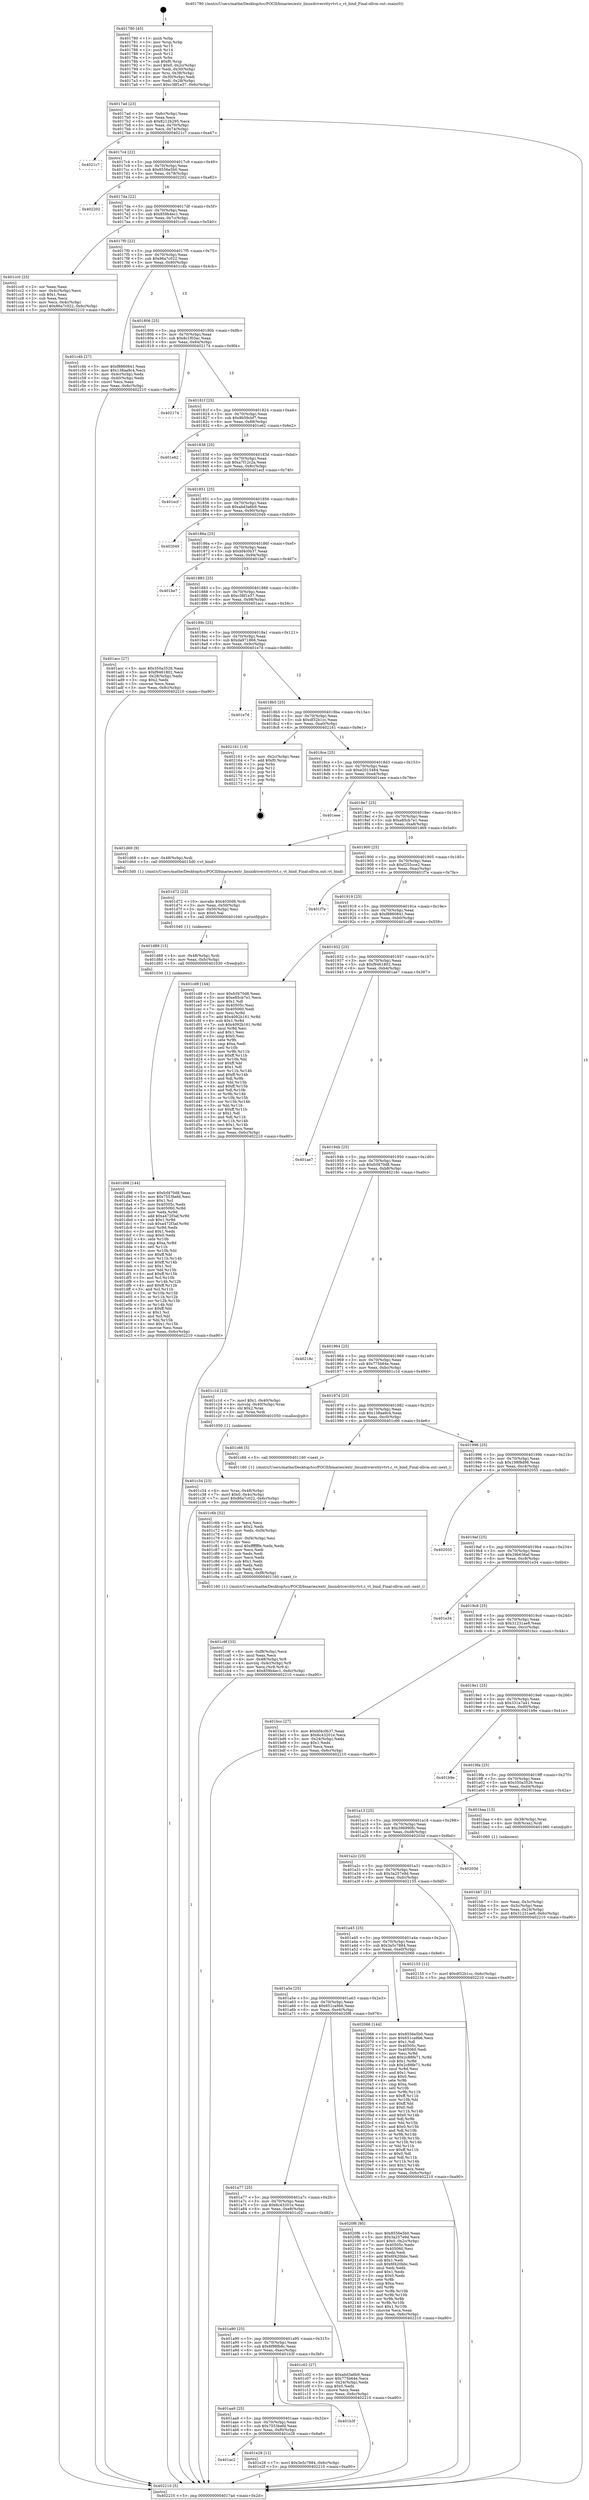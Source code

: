 digraph "0x401780" {
  label = "0x401780 (/mnt/c/Users/mathe/Desktop/tcc/POCII/binaries/extr_linuxdriversttyvtvt.c_vt_bind_Final-ollvm.out::main(0))"
  labelloc = "t"
  node[shape=record]

  Entry [label="",width=0.3,height=0.3,shape=circle,fillcolor=black,style=filled]
  "0x4017ad" [label="{
     0x4017ad [23]\l
     | [instrs]\l
     &nbsp;&nbsp;0x4017ad \<+3\>: mov -0x6c(%rbp),%eax\l
     &nbsp;&nbsp;0x4017b0 \<+2\>: mov %eax,%ecx\l
     &nbsp;&nbsp;0x4017b2 \<+6\>: sub $0x8212b295,%ecx\l
     &nbsp;&nbsp;0x4017b8 \<+3\>: mov %eax,-0x70(%rbp)\l
     &nbsp;&nbsp;0x4017bb \<+3\>: mov %ecx,-0x74(%rbp)\l
     &nbsp;&nbsp;0x4017be \<+6\>: je 00000000004021c7 \<main+0xa47\>\l
  }"]
  "0x4021c7" [label="{
     0x4021c7\l
  }", style=dashed]
  "0x4017c4" [label="{
     0x4017c4 [22]\l
     | [instrs]\l
     &nbsp;&nbsp;0x4017c4 \<+5\>: jmp 00000000004017c9 \<main+0x49\>\l
     &nbsp;&nbsp;0x4017c9 \<+3\>: mov -0x70(%rbp),%eax\l
     &nbsp;&nbsp;0x4017cc \<+5\>: sub $0x8556e5b0,%eax\l
     &nbsp;&nbsp;0x4017d1 \<+3\>: mov %eax,-0x78(%rbp)\l
     &nbsp;&nbsp;0x4017d4 \<+6\>: je 0000000000402202 \<main+0xa82\>\l
  }"]
  Exit [label="",width=0.3,height=0.3,shape=circle,fillcolor=black,style=filled,peripheries=2]
  "0x402202" [label="{
     0x402202\l
  }", style=dashed]
  "0x4017da" [label="{
     0x4017da [22]\l
     | [instrs]\l
     &nbsp;&nbsp;0x4017da \<+5\>: jmp 00000000004017df \<main+0x5f\>\l
     &nbsp;&nbsp;0x4017df \<+3\>: mov -0x70(%rbp),%eax\l
     &nbsp;&nbsp;0x4017e2 \<+5\>: sub $0x859b4ec1,%eax\l
     &nbsp;&nbsp;0x4017e7 \<+3\>: mov %eax,-0x7c(%rbp)\l
     &nbsp;&nbsp;0x4017ea \<+6\>: je 0000000000401cc0 \<main+0x540\>\l
  }"]
  "0x401ac2" [label="{
     0x401ac2\l
  }", style=dashed]
  "0x401cc0" [label="{
     0x401cc0 [25]\l
     | [instrs]\l
     &nbsp;&nbsp;0x401cc0 \<+2\>: xor %eax,%eax\l
     &nbsp;&nbsp;0x401cc2 \<+3\>: mov -0x4c(%rbp),%ecx\l
     &nbsp;&nbsp;0x401cc5 \<+3\>: sub $0x1,%eax\l
     &nbsp;&nbsp;0x401cc8 \<+2\>: sub %eax,%ecx\l
     &nbsp;&nbsp;0x401cca \<+3\>: mov %ecx,-0x4c(%rbp)\l
     &nbsp;&nbsp;0x401ccd \<+7\>: movl $0x86a7c022,-0x6c(%rbp)\l
     &nbsp;&nbsp;0x401cd4 \<+5\>: jmp 0000000000402210 \<main+0xa90\>\l
  }"]
  "0x4017f0" [label="{
     0x4017f0 [22]\l
     | [instrs]\l
     &nbsp;&nbsp;0x4017f0 \<+5\>: jmp 00000000004017f5 \<main+0x75\>\l
     &nbsp;&nbsp;0x4017f5 \<+3\>: mov -0x70(%rbp),%eax\l
     &nbsp;&nbsp;0x4017f8 \<+5\>: sub $0x86a7c022,%eax\l
     &nbsp;&nbsp;0x4017fd \<+3\>: mov %eax,-0x80(%rbp)\l
     &nbsp;&nbsp;0x401800 \<+6\>: je 0000000000401c4b \<main+0x4cb\>\l
  }"]
  "0x401e28" [label="{
     0x401e28 [12]\l
     | [instrs]\l
     &nbsp;&nbsp;0x401e28 \<+7\>: movl $0x3e5c7884,-0x6c(%rbp)\l
     &nbsp;&nbsp;0x401e2f \<+5\>: jmp 0000000000402210 \<main+0xa90\>\l
  }"]
  "0x401c4b" [label="{
     0x401c4b [27]\l
     | [instrs]\l
     &nbsp;&nbsp;0x401c4b \<+5\>: mov $0xf8860841,%eax\l
     &nbsp;&nbsp;0x401c50 \<+5\>: mov $0x138aa9c4,%ecx\l
     &nbsp;&nbsp;0x401c55 \<+3\>: mov -0x4c(%rbp),%edx\l
     &nbsp;&nbsp;0x401c58 \<+3\>: cmp -0x40(%rbp),%edx\l
     &nbsp;&nbsp;0x401c5b \<+3\>: cmovl %ecx,%eax\l
     &nbsp;&nbsp;0x401c5e \<+3\>: mov %eax,-0x6c(%rbp)\l
     &nbsp;&nbsp;0x401c61 \<+5\>: jmp 0000000000402210 \<main+0xa90\>\l
  }"]
  "0x401806" [label="{
     0x401806 [25]\l
     | [instrs]\l
     &nbsp;&nbsp;0x401806 \<+5\>: jmp 000000000040180b \<main+0x8b\>\l
     &nbsp;&nbsp;0x40180b \<+3\>: mov -0x70(%rbp),%eax\l
     &nbsp;&nbsp;0x40180e \<+5\>: sub $0x8c1f03ac,%eax\l
     &nbsp;&nbsp;0x401813 \<+6\>: mov %eax,-0x84(%rbp)\l
     &nbsp;&nbsp;0x401819 \<+6\>: je 0000000000402174 \<main+0x9f4\>\l
  }"]
  "0x401aa9" [label="{
     0x401aa9 [25]\l
     | [instrs]\l
     &nbsp;&nbsp;0x401aa9 \<+5\>: jmp 0000000000401aae \<main+0x32e\>\l
     &nbsp;&nbsp;0x401aae \<+3\>: mov -0x70(%rbp),%eax\l
     &nbsp;&nbsp;0x401ab1 \<+5\>: sub $0x7553befd,%eax\l
     &nbsp;&nbsp;0x401ab6 \<+6\>: mov %eax,-0xf0(%rbp)\l
     &nbsp;&nbsp;0x401abc \<+6\>: je 0000000000401e28 \<main+0x6a8\>\l
  }"]
  "0x402174" [label="{
     0x402174\l
  }", style=dashed]
  "0x40181f" [label="{
     0x40181f [25]\l
     | [instrs]\l
     &nbsp;&nbsp;0x40181f \<+5\>: jmp 0000000000401824 \<main+0xa4\>\l
     &nbsp;&nbsp;0x401824 \<+3\>: mov -0x70(%rbp),%eax\l
     &nbsp;&nbsp;0x401827 \<+5\>: sub $0x9b59cbf7,%eax\l
     &nbsp;&nbsp;0x40182c \<+6\>: mov %eax,-0x88(%rbp)\l
     &nbsp;&nbsp;0x401832 \<+6\>: je 0000000000401e62 \<main+0x6e2\>\l
  }"]
  "0x401b3f" [label="{
     0x401b3f\l
  }", style=dashed]
  "0x401e62" [label="{
     0x401e62\l
  }", style=dashed]
  "0x401838" [label="{
     0x401838 [25]\l
     | [instrs]\l
     &nbsp;&nbsp;0x401838 \<+5\>: jmp 000000000040183d \<main+0xbd\>\l
     &nbsp;&nbsp;0x40183d \<+3\>: mov -0x70(%rbp),%eax\l
     &nbsp;&nbsp;0x401840 \<+5\>: sub $0xa7f12c2a,%eax\l
     &nbsp;&nbsp;0x401845 \<+6\>: mov %eax,-0x8c(%rbp)\l
     &nbsp;&nbsp;0x40184b \<+6\>: je 0000000000401ecf \<main+0x74f\>\l
  }"]
  "0x401d98" [label="{
     0x401d98 [144]\l
     | [instrs]\l
     &nbsp;&nbsp;0x401d98 \<+5\>: mov $0xfcf470d8,%eax\l
     &nbsp;&nbsp;0x401d9d \<+5\>: mov $0x7553befd,%esi\l
     &nbsp;&nbsp;0x401da2 \<+2\>: mov $0x1,%cl\l
     &nbsp;&nbsp;0x401da4 \<+7\>: mov 0x40505c,%edx\l
     &nbsp;&nbsp;0x401dab \<+8\>: mov 0x405060,%r8d\l
     &nbsp;&nbsp;0x401db3 \<+3\>: mov %edx,%r9d\l
     &nbsp;&nbsp;0x401db6 \<+7\>: add $0xa472f3af,%r9d\l
     &nbsp;&nbsp;0x401dbd \<+4\>: sub $0x1,%r9d\l
     &nbsp;&nbsp;0x401dc1 \<+7\>: sub $0xa472f3af,%r9d\l
     &nbsp;&nbsp;0x401dc8 \<+4\>: imul %r9d,%edx\l
     &nbsp;&nbsp;0x401dcc \<+3\>: and $0x1,%edx\l
     &nbsp;&nbsp;0x401dcf \<+3\>: cmp $0x0,%edx\l
     &nbsp;&nbsp;0x401dd2 \<+4\>: sete %r10b\l
     &nbsp;&nbsp;0x401dd6 \<+4\>: cmp $0xa,%r8d\l
     &nbsp;&nbsp;0x401dda \<+4\>: setl %r11b\l
     &nbsp;&nbsp;0x401dde \<+3\>: mov %r10b,%bl\l
     &nbsp;&nbsp;0x401de1 \<+3\>: xor $0xff,%bl\l
     &nbsp;&nbsp;0x401de4 \<+3\>: mov %r11b,%r14b\l
     &nbsp;&nbsp;0x401de7 \<+4\>: xor $0xff,%r14b\l
     &nbsp;&nbsp;0x401deb \<+3\>: xor $0x1,%cl\l
     &nbsp;&nbsp;0x401dee \<+3\>: mov %bl,%r15b\l
     &nbsp;&nbsp;0x401df1 \<+4\>: and $0xff,%r15b\l
     &nbsp;&nbsp;0x401df5 \<+3\>: and %cl,%r10b\l
     &nbsp;&nbsp;0x401df8 \<+3\>: mov %r14b,%r12b\l
     &nbsp;&nbsp;0x401dfb \<+4\>: and $0xff,%r12b\l
     &nbsp;&nbsp;0x401dff \<+3\>: and %cl,%r11b\l
     &nbsp;&nbsp;0x401e02 \<+3\>: or %r10b,%r15b\l
     &nbsp;&nbsp;0x401e05 \<+3\>: or %r11b,%r12b\l
     &nbsp;&nbsp;0x401e08 \<+3\>: xor %r12b,%r15b\l
     &nbsp;&nbsp;0x401e0b \<+3\>: or %r14b,%bl\l
     &nbsp;&nbsp;0x401e0e \<+3\>: xor $0xff,%bl\l
     &nbsp;&nbsp;0x401e11 \<+3\>: or $0x1,%cl\l
     &nbsp;&nbsp;0x401e14 \<+2\>: and %cl,%bl\l
     &nbsp;&nbsp;0x401e16 \<+3\>: or %bl,%r15b\l
     &nbsp;&nbsp;0x401e19 \<+4\>: test $0x1,%r15b\l
     &nbsp;&nbsp;0x401e1d \<+3\>: cmovne %esi,%eax\l
     &nbsp;&nbsp;0x401e20 \<+3\>: mov %eax,-0x6c(%rbp)\l
     &nbsp;&nbsp;0x401e23 \<+5\>: jmp 0000000000402210 \<main+0xa90\>\l
  }"]
  "0x401ecf" [label="{
     0x401ecf\l
  }", style=dashed]
  "0x401851" [label="{
     0x401851 [25]\l
     | [instrs]\l
     &nbsp;&nbsp;0x401851 \<+5\>: jmp 0000000000401856 \<main+0xd6\>\l
     &nbsp;&nbsp;0x401856 \<+3\>: mov -0x70(%rbp),%eax\l
     &nbsp;&nbsp;0x401859 \<+5\>: sub $0xabd3a6b9,%eax\l
     &nbsp;&nbsp;0x40185e \<+6\>: mov %eax,-0x90(%rbp)\l
     &nbsp;&nbsp;0x401864 \<+6\>: je 0000000000402049 \<main+0x8c9\>\l
  }"]
  "0x401d89" [label="{
     0x401d89 [15]\l
     | [instrs]\l
     &nbsp;&nbsp;0x401d89 \<+4\>: mov -0x48(%rbp),%rdi\l
     &nbsp;&nbsp;0x401d8d \<+6\>: mov %eax,-0xfc(%rbp)\l
     &nbsp;&nbsp;0x401d93 \<+5\>: call 0000000000401030 \<free@plt\>\l
     | [calls]\l
     &nbsp;&nbsp;0x401030 \{1\} (unknown)\l
  }"]
  "0x402049" [label="{
     0x402049\l
  }", style=dashed]
  "0x40186a" [label="{
     0x40186a [25]\l
     | [instrs]\l
     &nbsp;&nbsp;0x40186a \<+5\>: jmp 000000000040186f \<main+0xef\>\l
     &nbsp;&nbsp;0x40186f \<+3\>: mov -0x70(%rbp),%eax\l
     &nbsp;&nbsp;0x401872 \<+5\>: sub $0xbf4c0b37,%eax\l
     &nbsp;&nbsp;0x401877 \<+6\>: mov %eax,-0x94(%rbp)\l
     &nbsp;&nbsp;0x40187d \<+6\>: je 0000000000401be7 \<main+0x467\>\l
  }"]
  "0x401d72" [label="{
     0x401d72 [23]\l
     | [instrs]\l
     &nbsp;&nbsp;0x401d72 \<+10\>: movabs $0x4030d6,%rdi\l
     &nbsp;&nbsp;0x401d7c \<+3\>: mov %eax,-0x50(%rbp)\l
     &nbsp;&nbsp;0x401d7f \<+3\>: mov -0x50(%rbp),%esi\l
     &nbsp;&nbsp;0x401d82 \<+2\>: mov $0x0,%al\l
     &nbsp;&nbsp;0x401d84 \<+5\>: call 0000000000401040 \<printf@plt\>\l
     | [calls]\l
     &nbsp;&nbsp;0x401040 \{1\} (unknown)\l
  }"]
  "0x401be7" [label="{
     0x401be7\l
  }", style=dashed]
  "0x401883" [label="{
     0x401883 [25]\l
     | [instrs]\l
     &nbsp;&nbsp;0x401883 \<+5\>: jmp 0000000000401888 \<main+0x108\>\l
     &nbsp;&nbsp;0x401888 \<+3\>: mov -0x70(%rbp),%eax\l
     &nbsp;&nbsp;0x40188b \<+5\>: sub $0xc38f1e37,%eax\l
     &nbsp;&nbsp;0x401890 \<+6\>: mov %eax,-0x98(%rbp)\l
     &nbsp;&nbsp;0x401896 \<+6\>: je 0000000000401acc \<main+0x34c\>\l
  }"]
  "0x401c9f" [label="{
     0x401c9f [33]\l
     | [instrs]\l
     &nbsp;&nbsp;0x401c9f \<+6\>: mov -0xf8(%rbp),%ecx\l
     &nbsp;&nbsp;0x401ca5 \<+3\>: imul %eax,%ecx\l
     &nbsp;&nbsp;0x401ca8 \<+4\>: mov -0x48(%rbp),%r8\l
     &nbsp;&nbsp;0x401cac \<+4\>: movslq -0x4c(%rbp),%r9\l
     &nbsp;&nbsp;0x401cb0 \<+4\>: mov %ecx,(%r8,%r9,4)\l
     &nbsp;&nbsp;0x401cb4 \<+7\>: movl $0x859b4ec1,-0x6c(%rbp)\l
     &nbsp;&nbsp;0x401cbb \<+5\>: jmp 0000000000402210 \<main+0xa90\>\l
  }"]
  "0x401acc" [label="{
     0x401acc [27]\l
     | [instrs]\l
     &nbsp;&nbsp;0x401acc \<+5\>: mov $0x350a3526,%eax\l
     &nbsp;&nbsp;0x401ad1 \<+5\>: mov $0xf9461802,%ecx\l
     &nbsp;&nbsp;0x401ad6 \<+3\>: mov -0x28(%rbp),%edx\l
     &nbsp;&nbsp;0x401ad9 \<+3\>: cmp $0x2,%edx\l
     &nbsp;&nbsp;0x401adc \<+3\>: cmovne %ecx,%eax\l
     &nbsp;&nbsp;0x401adf \<+3\>: mov %eax,-0x6c(%rbp)\l
     &nbsp;&nbsp;0x401ae2 \<+5\>: jmp 0000000000402210 \<main+0xa90\>\l
  }"]
  "0x40189c" [label="{
     0x40189c [25]\l
     | [instrs]\l
     &nbsp;&nbsp;0x40189c \<+5\>: jmp 00000000004018a1 \<main+0x121\>\l
     &nbsp;&nbsp;0x4018a1 \<+3\>: mov -0x70(%rbp),%eax\l
     &nbsp;&nbsp;0x4018a4 \<+5\>: sub $0xda971866,%eax\l
     &nbsp;&nbsp;0x4018a9 \<+6\>: mov %eax,-0x9c(%rbp)\l
     &nbsp;&nbsp;0x4018af \<+6\>: je 0000000000401e7d \<main+0x6fd\>\l
  }"]
  "0x402210" [label="{
     0x402210 [5]\l
     | [instrs]\l
     &nbsp;&nbsp;0x402210 \<+5\>: jmp 00000000004017ad \<main+0x2d\>\l
  }"]
  "0x401780" [label="{
     0x401780 [45]\l
     | [instrs]\l
     &nbsp;&nbsp;0x401780 \<+1\>: push %rbp\l
     &nbsp;&nbsp;0x401781 \<+3\>: mov %rsp,%rbp\l
     &nbsp;&nbsp;0x401784 \<+2\>: push %r15\l
     &nbsp;&nbsp;0x401786 \<+2\>: push %r14\l
     &nbsp;&nbsp;0x401788 \<+2\>: push %r12\l
     &nbsp;&nbsp;0x40178a \<+1\>: push %rbx\l
     &nbsp;&nbsp;0x40178b \<+7\>: sub $0xf0,%rsp\l
     &nbsp;&nbsp;0x401792 \<+7\>: movl $0x0,-0x2c(%rbp)\l
     &nbsp;&nbsp;0x401799 \<+3\>: mov %edi,-0x30(%rbp)\l
     &nbsp;&nbsp;0x40179c \<+4\>: mov %rsi,-0x38(%rbp)\l
     &nbsp;&nbsp;0x4017a0 \<+3\>: mov -0x30(%rbp),%edi\l
     &nbsp;&nbsp;0x4017a3 \<+3\>: mov %edi,-0x28(%rbp)\l
     &nbsp;&nbsp;0x4017a6 \<+7\>: movl $0xc38f1e37,-0x6c(%rbp)\l
  }"]
  "0x401c6b" [label="{
     0x401c6b [52]\l
     | [instrs]\l
     &nbsp;&nbsp;0x401c6b \<+2\>: xor %ecx,%ecx\l
     &nbsp;&nbsp;0x401c6d \<+5\>: mov $0x2,%edx\l
     &nbsp;&nbsp;0x401c72 \<+6\>: mov %edx,-0xf4(%rbp)\l
     &nbsp;&nbsp;0x401c78 \<+1\>: cltd\l
     &nbsp;&nbsp;0x401c79 \<+6\>: mov -0xf4(%rbp),%esi\l
     &nbsp;&nbsp;0x401c7f \<+2\>: idiv %esi\l
     &nbsp;&nbsp;0x401c81 \<+6\>: imul $0xfffffffe,%edx,%edx\l
     &nbsp;&nbsp;0x401c87 \<+2\>: mov %ecx,%edi\l
     &nbsp;&nbsp;0x401c89 \<+2\>: sub %edx,%edi\l
     &nbsp;&nbsp;0x401c8b \<+2\>: mov %ecx,%edx\l
     &nbsp;&nbsp;0x401c8d \<+3\>: sub $0x1,%edx\l
     &nbsp;&nbsp;0x401c90 \<+2\>: add %edx,%edi\l
     &nbsp;&nbsp;0x401c92 \<+2\>: sub %edi,%ecx\l
     &nbsp;&nbsp;0x401c94 \<+6\>: mov %ecx,-0xf8(%rbp)\l
     &nbsp;&nbsp;0x401c9a \<+5\>: call 0000000000401160 \<next_i\>\l
     | [calls]\l
     &nbsp;&nbsp;0x401160 \{1\} (/mnt/c/Users/mathe/Desktop/tcc/POCII/binaries/extr_linuxdriversttyvtvt.c_vt_bind_Final-ollvm.out::next_i)\l
  }"]
  "0x401e7d" [label="{
     0x401e7d\l
  }", style=dashed]
  "0x4018b5" [label="{
     0x4018b5 [25]\l
     | [instrs]\l
     &nbsp;&nbsp;0x4018b5 \<+5\>: jmp 00000000004018ba \<main+0x13a\>\l
     &nbsp;&nbsp;0x4018ba \<+3\>: mov -0x70(%rbp),%eax\l
     &nbsp;&nbsp;0x4018bd \<+5\>: sub $0xdf32b1cc,%eax\l
     &nbsp;&nbsp;0x4018c2 \<+6\>: mov %eax,-0xa0(%rbp)\l
     &nbsp;&nbsp;0x4018c8 \<+6\>: je 0000000000402161 \<main+0x9e1\>\l
  }"]
  "0x401c34" [label="{
     0x401c34 [23]\l
     | [instrs]\l
     &nbsp;&nbsp;0x401c34 \<+4\>: mov %rax,-0x48(%rbp)\l
     &nbsp;&nbsp;0x401c38 \<+7\>: movl $0x0,-0x4c(%rbp)\l
     &nbsp;&nbsp;0x401c3f \<+7\>: movl $0x86a7c022,-0x6c(%rbp)\l
     &nbsp;&nbsp;0x401c46 \<+5\>: jmp 0000000000402210 \<main+0xa90\>\l
  }"]
  "0x402161" [label="{
     0x402161 [19]\l
     | [instrs]\l
     &nbsp;&nbsp;0x402161 \<+3\>: mov -0x2c(%rbp),%eax\l
     &nbsp;&nbsp;0x402164 \<+7\>: add $0xf0,%rsp\l
     &nbsp;&nbsp;0x40216b \<+1\>: pop %rbx\l
     &nbsp;&nbsp;0x40216c \<+2\>: pop %r12\l
     &nbsp;&nbsp;0x40216e \<+2\>: pop %r14\l
     &nbsp;&nbsp;0x402170 \<+2\>: pop %r15\l
     &nbsp;&nbsp;0x402172 \<+1\>: pop %rbp\l
     &nbsp;&nbsp;0x402173 \<+1\>: ret\l
  }"]
  "0x4018ce" [label="{
     0x4018ce [25]\l
     | [instrs]\l
     &nbsp;&nbsp;0x4018ce \<+5\>: jmp 00000000004018d3 \<main+0x153\>\l
     &nbsp;&nbsp;0x4018d3 \<+3\>: mov -0x70(%rbp),%eax\l
     &nbsp;&nbsp;0x4018d6 \<+5\>: sub $0xe2015484,%eax\l
     &nbsp;&nbsp;0x4018db \<+6\>: mov %eax,-0xa4(%rbp)\l
     &nbsp;&nbsp;0x4018e1 \<+6\>: je 0000000000401eee \<main+0x76e\>\l
  }"]
  "0x401a90" [label="{
     0x401a90 [25]\l
     | [instrs]\l
     &nbsp;&nbsp;0x401a90 \<+5\>: jmp 0000000000401a95 \<main+0x315\>\l
     &nbsp;&nbsp;0x401a95 \<+3\>: mov -0x70(%rbp),%eax\l
     &nbsp;&nbsp;0x401a98 \<+5\>: sub $0x6f98fb8c,%eax\l
     &nbsp;&nbsp;0x401a9d \<+6\>: mov %eax,-0xec(%rbp)\l
     &nbsp;&nbsp;0x401aa3 \<+6\>: je 0000000000401b3f \<main+0x3bf\>\l
  }"]
  "0x401eee" [label="{
     0x401eee\l
  }", style=dashed]
  "0x4018e7" [label="{
     0x4018e7 [25]\l
     | [instrs]\l
     &nbsp;&nbsp;0x4018e7 \<+5\>: jmp 00000000004018ec \<main+0x16c\>\l
     &nbsp;&nbsp;0x4018ec \<+3\>: mov -0x70(%rbp),%eax\l
     &nbsp;&nbsp;0x4018ef \<+5\>: sub $0xe85cb7e1,%eax\l
     &nbsp;&nbsp;0x4018f4 \<+6\>: mov %eax,-0xa8(%rbp)\l
     &nbsp;&nbsp;0x4018fa \<+6\>: je 0000000000401d69 \<main+0x5e9\>\l
  }"]
  "0x401c02" [label="{
     0x401c02 [27]\l
     | [instrs]\l
     &nbsp;&nbsp;0x401c02 \<+5\>: mov $0xabd3a6b9,%eax\l
     &nbsp;&nbsp;0x401c07 \<+5\>: mov $0x775b64e,%ecx\l
     &nbsp;&nbsp;0x401c0c \<+3\>: mov -0x24(%rbp),%edx\l
     &nbsp;&nbsp;0x401c0f \<+3\>: cmp $0x0,%edx\l
     &nbsp;&nbsp;0x401c12 \<+3\>: cmove %ecx,%eax\l
     &nbsp;&nbsp;0x401c15 \<+3\>: mov %eax,-0x6c(%rbp)\l
     &nbsp;&nbsp;0x401c18 \<+5\>: jmp 0000000000402210 \<main+0xa90\>\l
  }"]
  "0x401d69" [label="{
     0x401d69 [9]\l
     | [instrs]\l
     &nbsp;&nbsp;0x401d69 \<+4\>: mov -0x48(%rbp),%rdi\l
     &nbsp;&nbsp;0x401d6d \<+5\>: call 00000000004015d0 \<vt_bind\>\l
     | [calls]\l
     &nbsp;&nbsp;0x4015d0 \{1\} (/mnt/c/Users/mathe/Desktop/tcc/POCII/binaries/extr_linuxdriversttyvtvt.c_vt_bind_Final-ollvm.out::vt_bind)\l
  }"]
  "0x401900" [label="{
     0x401900 [25]\l
     | [instrs]\l
     &nbsp;&nbsp;0x401900 \<+5\>: jmp 0000000000401905 \<main+0x185\>\l
     &nbsp;&nbsp;0x401905 \<+3\>: mov -0x70(%rbp),%eax\l
     &nbsp;&nbsp;0x401908 \<+5\>: sub $0xf255cce2,%eax\l
     &nbsp;&nbsp;0x40190d \<+6\>: mov %eax,-0xac(%rbp)\l
     &nbsp;&nbsp;0x401913 \<+6\>: je 0000000000401f7e \<main+0x7fe\>\l
  }"]
  "0x401a77" [label="{
     0x401a77 [25]\l
     | [instrs]\l
     &nbsp;&nbsp;0x401a77 \<+5\>: jmp 0000000000401a7c \<main+0x2fc\>\l
     &nbsp;&nbsp;0x401a7c \<+3\>: mov -0x70(%rbp),%eax\l
     &nbsp;&nbsp;0x401a7f \<+5\>: sub $0x6c43201e,%eax\l
     &nbsp;&nbsp;0x401a84 \<+6\>: mov %eax,-0xe8(%rbp)\l
     &nbsp;&nbsp;0x401a8a \<+6\>: je 0000000000401c02 \<main+0x482\>\l
  }"]
  "0x401f7e" [label="{
     0x401f7e\l
  }", style=dashed]
  "0x401919" [label="{
     0x401919 [25]\l
     | [instrs]\l
     &nbsp;&nbsp;0x401919 \<+5\>: jmp 000000000040191e \<main+0x19e\>\l
     &nbsp;&nbsp;0x40191e \<+3\>: mov -0x70(%rbp),%eax\l
     &nbsp;&nbsp;0x401921 \<+5\>: sub $0xf8860841,%eax\l
     &nbsp;&nbsp;0x401926 \<+6\>: mov %eax,-0xb0(%rbp)\l
     &nbsp;&nbsp;0x40192c \<+6\>: je 0000000000401cd9 \<main+0x559\>\l
  }"]
  "0x4020f6" [label="{
     0x4020f6 [95]\l
     | [instrs]\l
     &nbsp;&nbsp;0x4020f6 \<+5\>: mov $0x8556e5b0,%eax\l
     &nbsp;&nbsp;0x4020fb \<+5\>: mov $0x3a257e9d,%ecx\l
     &nbsp;&nbsp;0x402100 \<+7\>: movl $0x0,-0x2c(%rbp)\l
     &nbsp;&nbsp;0x402107 \<+7\>: mov 0x40505c,%edx\l
     &nbsp;&nbsp;0x40210e \<+7\>: mov 0x405060,%esi\l
     &nbsp;&nbsp;0x402115 \<+2\>: mov %edx,%edi\l
     &nbsp;&nbsp;0x402117 \<+6\>: add $0x6f420bbc,%edi\l
     &nbsp;&nbsp;0x40211d \<+3\>: sub $0x1,%edi\l
     &nbsp;&nbsp;0x402120 \<+6\>: sub $0x6f420bbc,%edi\l
     &nbsp;&nbsp;0x402126 \<+3\>: imul %edi,%edx\l
     &nbsp;&nbsp;0x402129 \<+3\>: and $0x1,%edx\l
     &nbsp;&nbsp;0x40212c \<+3\>: cmp $0x0,%edx\l
     &nbsp;&nbsp;0x40212f \<+4\>: sete %r8b\l
     &nbsp;&nbsp;0x402133 \<+3\>: cmp $0xa,%esi\l
     &nbsp;&nbsp;0x402136 \<+4\>: setl %r9b\l
     &nbsp;&nbsp;0x40213a \<+3\>: mov %r8b,%r10b\l
     &nbsp;&nbsp;0x40213d \<+3\>: and %r9b,%r10b\l
     &nbsp;&nbsp;0x402140 \<+3\>: xor %r9b,%r8b\l
     &nbsp;&nbsp;0x402143 \<+3\>: or %r8b,%r10b\l
     &nbsp;&nbsp;0x402146 \<+4\>: test $0x1,%r10b\l
     &nbsp;&nbsp;0x40214a \<+3\>: cmovne %ecx,%eax\l
     &nbsp;&nbsp;0x40214d \<+3\>: mov %eax,-0x6c(%rbp)\l
     &nbsp;&nbsp;0x402150 \<+5\>: jmp 0000000000402210 \<main+0xa90\>\l
  }"]
  "0x401cd9" [label="{
     0x401cd9 [144]\l
     | [instrs]\l
     &nbsp;&nbsp;0x401cd9 \<+5\>: mov $0xfcf470d8,%eax\l
     &nbsp;&nbsp;0x401cde \<+5\>: mov $0xe85cb7e1,%ecx\l
     &nbsp;&nbsp;0x401ce3 \<+2\>: mov $0x1,%dl\l
     &nbsp;&nbsp;0x401ce5 \<+7\>: mov 0x40505c,%esi\l
     &nbsp;&nbsp;0x401cec \<+7\>: mov 0x405060,%edi\l
     &nbsp;&nbsp;0x401cf3 \<+3\>: mov %esi,%r8d\l
     &nbsp;&nbsp;0x401cf6 \<+7\>: add $0x4092b161,%r8d\l
     &nbsp;&nbsp;0x401cfd \<+4\>: sub $0x1,%r8d\l
     &nbsp;&nbsp;0x401d01 \<+7\>: sub $0x4092b161,%r8d\l
     &nbsp;&nbsp;0x401d08 \<+4\>: imul %r8d,%esi\l
     &nbsp;&nbsp;0x401d0c \<+3\>: and $0x1,%esi\l
     &nbsp;&nbsp;0x401d0f \<+3\>: cmp $0x0,%esi\l
     &nbsp;&nbsp;0x401d12 \<+4\>: sete %r9b\l
     &nbsp;&nbsp;0x401d16 \<+3\>: cmp $0xa,%edi\l
     &nbsp;&nbsp;0x401d19 \<+4\>: setl %r10b\l
     &nbsp;&nbsp;0x401d1d \<+3\>: mov %r9b,%r11b\l
     &nbsp;&nbsp;0x401d20 \<+4\>: xor $0xff,%r11b\l
     &nbsp;&nbsp;0x401d24 \<+3\>: mov %r10b,%bl\l
     &nbsp;&nbsp;0x401d27 \<+3\>: xor $0xff,%bl\l
     &nbsp;&nbsp;0x401d2a \<+3\>: xor $0x1,%dl\l
     &nbsp;&nbsp;0x401d2d \<+3\>: mov %r11b,%r14b\l
     &nbsp;&nbsp;0x401d30 \<+4\>: and $0xff,%r14b\l
     &nbsp;&nbsp;0x401d34 \<+3\>: and %dl,%r9b\l
     &nbsp;&nbsp;0x401d37 \<+3\>: mov %bl,%r15b\l
     &nbsp;&nbsp;0x401d3a \<+4\>: and $0xff,%r15b\l
     &nbsp;&nbsp;0x401d3e \<+3\>: and %dl,%r10b\l
     &nbsp;&nbsp;0x401d41 \<+3\>: or %r9b,%r14b\l
     &nbsp;&nbsp;0x401d44 \<+3\>: or %r10b,%r15b\l
     &nbsp;&nbsp;0x401d47 \<+3\>: xor %r15b,%r14b\l
     &nbsp;&nbsp;0x401d4a \<+3\>: or %bl,%r11b\l
     &nbsp;&nbsp;0x401d4d \<+4\>: xor $0xff,%r11b\l
     &nbsp;&nbsp;0x401d51 \<+3\>: or $0x1,%dl\l
     &nbsp;&nbsp;0x401d54 \<+3\>: and %dl,%r11b\l
     &nbsp;&nbsp;0x401d57 \<+3\>: or %r11b,%r14b\l
     &nbsp;&nbsp;0x401d5a \<+4\>: test $0x1,%r14b\l
     &nbsp;&nbsp;0x401d5e \<+3\>: cmovne %ecx,%eax\l
     &nbsp;&nbsp;0x401d61 \<+3\>: mov %eax,-0x6c(%rbp)\l
     &nbsp;&nbsp;0x401d64 \<+5\>: jmp 0000000000402210 \<main+0xa90\>\l
  }"]
  "0x401932" [label="{
     0x401932 [25]\l
     | [instrs]\l
     &nbsp;&nbsp;0x401932 \<+5\>: jmp 0000000000401937 \<main+0x1b7\>\l
     &nbsp;&nbsp;0x401937 \<+3\>: mov -0x70(%rbp),%eax\l
     &nbsp;&nbsp;0x40193a \<+5\>: sub $0xf9461802,%eax\l
     &nbsp;&nbsp;0x40193f \<+6\>: mov %eax,-0xb4(%rbp)\l
     &nbsp;&nbsp;0x401945 \<+6\>: je 0000000000401ae7 \<main+0x367\>\l
  }"]
  "0x401a5e" [label="{
     0x401a5e [25]\l
     | [instrs]\l
     &nbsp;&nbsp;0x401a5e \<+5\>: jmp 0000000000401a63 \<main+0x2e3\>\l
     &nbsp;&nbsp;0x401a63 \<+3\>: mov -0x70(%rbp),%eax\l
     &nbsp;&nbsp;0x401a66 \<+5\>: sub $0x651ca9b6,%eax\l
     &nbsp;&nbsp;0x401a6b \<+6\>: mov %eax,-0xe4(%rbp)\l
     &nbsp;&nbsp;0x401a71 \<+6\>: je 00000000004020f6 \<main+0x976\>\l
  }"]
  "0x401ae7" [label="{
     0x401ae7\l
  }", style=dashed]
  "0x40194b" [label="{
     0x40194b [25]\l
     | [instrs]\l
     &nbsp;&nbsp;0x40194b \<+5\>: jmp 0000000000401950 \<main+0x1d0\>\l
     &nbsp;&nbsp;0x401950 \<+3\>: mov -0x70(%rbp),%eax\l
     &nbsp;&nbsp;0x401953 \<+5\>: sub $0xfcf470d8,%eax\l
     &nbsp;&nbsp;0x401958 \<+6\>: mov %eax,-0xb8(%rbp)\l
     &nbsp;&nbsp;0x40195e \<+6\>: je 000000000040218c \<main+0xa0c\>\l
  }"]
  "0x402066" [label="{
     0x402066 [144]\l
     | [instrs]\l
     &nbsp;&nbsp;0x402066 \<+5\>: mov $0x8556e5b0,%eax\l
     &nbsp;&nbsp;0x40206b \<+5\>: mov $0x651ca9b6,%ecx\l
     &nbsp;&nbsp;0x402070 \<+2\>: mov $0x1,%dl\l
     &nbsp;&nbsp;0x402072 \<+7\>: mov 0x40505c,%esi\l
     &nbsp;&nbsp;0x402079 \<+7\>: mov 0x405060,%edi\l
     &nbsp;&nbsp;0x402080 \<+3\>: mov %esi,%r8d\l
     &nbsp;&nbsp;0x402083 \<+7\>: add $0x2c88fe71,%r8d\l
     &nbsp;&nbsp;0x40208a \<+4\>: sub $0x1,%r8d\l
     &nbsp;&nbsp;0x40208e \<+7\>: sub $0x2c88fe71,%r8d\l
     &nbsp;&nbsp;0x402095 \<+4\>: imul %r8d,%esi\l
     &nbsp;&nbsp;0x402099 \<+3\>: and $0x1,%esi\l
     &nbsp;&nbsp;0x40209c \<+3\>: cmp $0x0,%esi\l
     &nbsp;&nbsp;0x40209f \<+4\>: sete %r9b\l
     &nbsp;&nbsp;0x4020a3 \<+3\>: cmp $0xa,%edi\l
     &nbsp;&nbsp;0x4020a6 \<+4\>: setl %r10b\l
     &nbsp;&nbsp;0x4020aa \<+3\>: mov %r9b,%r11b\l
     &nbsp;&nbsp;0x4020ad \<+4\>: xor $0xff,%r11b\l
     &nbsp;&nbsp;0x4020b1 \<+3\>: mov %r10b,%bl\l
     &nbsp;&nbsp;0x4020b4 \<+3\>: xor $0xff,%bl\l
     &nbsp;&nbsp;0x4020b7 \<+3\>: xor $0x0,%dl\l
     &nbsp;&nbsp;0x4020ba \<+3\>: mov %r11b,%r14b\l
     &nbsp;&nbsp;0x4020bd \<+4\>: and $0x0,%r14b\l
     &nbsp;&nbsp;0x4020c1 \<+3\>: and %dl,%r9b\l
     &nbsp;&nbsp;0x4020c4 \<+3\>: mov %bl,%r15b\l
     &nbsp;&nbsp;0x4020c7 \<+4\>: and $0x0,%r15b\l
     &nbsp;&nbsp;0x4020cb \<+3\>: and %dl,%r10b\l
     &nbsp;&nbsp;0x4020ce \<+3\>: or %r9b,%r14b\l
     &nbsp;&nbsp;0x4020d1 \<+3\>: or %r10b,%r15b\l
     &nbsp;&nbsp;0x4020d4 \<+3\>: xor %r15b,%r14b\l
     &nbsp;&nbsp;0x4020d7 \<+3\>: or %bl,%r11b\l
     &nbsp;&nbsp;0x4020da \<+4\>: xor $0xff,%r11b\l
     &nbsp;&nbsp;0x4020de \<+3\>: or $0x0,%dl\l
     &nbsp;&nbsp;0x4020e1 \<+3\>: and %dl,%r11b\l
     &nbsp;&nbsp;0x4020e4 \<+3\>: or %r11b,%r14b\l
     &nbsp;&nbsp;0x4020e7 \<+4\>: test $0x1,%r14b\l
     &nbsp;&nbsp;0x4020eb \<+3\>: cmovne %ecx,%eax\l
     &nbsp;&nbsp;0x4020ee \<+3\>: mov %eax,-0x6c(%rbp)\l
     &nbsp;&nbsp;0x4020f1 \<+5\>: jmp 0000000000402210 \<main+0xa90\>\l
  }"]
  "0x40218c" [label="{
     0x40218c\l
  }", style=dashed]
  "0x401964" [label="{
     0x401964 [25]\l
     | [instrs]\l
     &nbsp;&nbsp;0x401964 \<+5\>: jmp 0000000000401969 \<main+0x1e9\>\l
     &nbsp;&nbsp;0x401969 \<+3\>: mov -0x70(%rbp),%eax\l
     &nbsp;&nbsp;0x40196c \<+5\>: sub $0x775b64e,%eax\l
     &nbsp;&nbsp;0x401971 \<+6\>: mov %eax,-0xbc(%rbp)\l
     &nbsp;&nbsp;0x401977 \<+6\>: je 0000000000401c1d \<main+0x49d\>\l
  }"]
  "0x401a45" [label="{
     0x401a45 [25]\l
     | [instrs]\l
     &nbsp;&nbsp;0x401a45 \<+5\>: jmp 0000000000401a4a \<main+0x2ca\>\l
     &nbsp;&nbsp;0x401a4a \<+3\>: mov -0x70(%rbp),%eax\l
     &nbsp;&nbsp;0x401a4d \<+5\>: sub $0x3e5c7884,%eax\l
     &nbsp;&nbsp;0x401a52 \<+6\>: mov %eax,-0xe0(%rbp)\l
     &nbsp;&nbsp;0x401a58 \<+6\>: je 0000000000402066 \<main+0x8e6\>\l
  }"]
  "0x401c1d" [label="{
     0x401c1d [23]\l
     | [instrs]\l
     &nbsp;&nbsp;0x401c1d \<+7\>: movl $0x1,-0x40(%rbp)\l
     &nbsp;&nbsp;0x401c24 \<+4\>: movslq -0x40(%rbp),%rax\l
     &nbsp;&nbsp;0x401c28 \<+4\>: shl $0x2,%rax\l
     &nbsp;&nbsp;0x401c2c \<+3\>: mov %rax,%rdi\l
     &nbsp;&nbsp;0x401c2f \<+5\>: call 0000000000401050 \<malloc@plt\>\l
     | [calls]\l
     &nbsp;&nbsp;0x401050 \{1\} (unknown)\l
  }"]
  "0x40197d" [label="{
     0x40197d [25]\l
     | [instrs]\l
     &nbsp;&nbsp;0x40197d \<+5\>: jmp 0000000000401982 \<main+0x202\>\l
     &nbsp;&nbsp;0x401982 \<+3\>: mov -0x70(%rbp),%eax\l
     &nbsp;&nbsp;0x401985 \<+5\>: sub $0x138aa9c4,%eax\l
     &nbsp;&nbsp;0x40198a \<+6\>: mov %eax,-0xc0(%rbp)\l
     &nbsp;&nbsp;0x401990 \<+6\>: je 0000000000401c66 \<main+0x4e6\>\l
  }"]
  "0x402155" [label="{
     0x402155 [12]\l
     | [instrs]\l
     &nbsp;&nbsp;0x402155 \<+7\>: movl $0xdf32b1cc,-0x6c(%rbp)\l
     &nbsp;&nbsp;0x40215c \<+5\>: jmp 0000000000402210 \<main+0xa90\>\l
  }"]
  "0x401c66" [label="{
     0x401c66 [5]\l
     | [instrs]\l
     &nbsp;&nbsp;0x401c66 \<+5\>: call 0000000000401160 \<next_i\>\l
     | [calls]\l
     &nbsp;&nbsp;0x401160 \{1\} (/mnt/c/Users/mathe/Desktop/tcc/POCII/binaries/extr_linuxdriversttyvtvt.c_vt_bind_Final-ollvm.out::next_i)\l
  }"]
  "0x401996" [label="{
     0x401996 [25]\l
     | [instrs]\l
     &nbsp;&nbsp;0x401996 \<+5\>: jmp 000000000040199b \<main+0x21b\>\l
     &nbsp;&nbsp;0x40199b \<+3\>: mov -0x70(%rbp),%eax\l
     &nbsp;&nbsp;0x40199e \<+5\>: sub $0x198f8d98,%eax\l
     &nbsp;&nbsp;0x4019a3 \<+6\>: mov %eax,-0xc4(%rbp)\l
     &nbsp;&nbsp;0x4019a9 \<+6\>: je 0000000000402055 \<main+0x8d5\>\l
  }"]
  "0x401a2c" [label="{
     0x401a2c [25]\l
     | [instrs]\l
     &nbsp;&nbsp;0x401a2c \<+5\>: jmp 0000000000401a31 \<main+0x2b1\>\l
     &nbsp;&nbsp;0x401a31 \<+3\>: mov -0x70(%rbp),%eax\l
     &nbsp;&nbsp;0x401a34 \<+5\>: sub $0x3a257e9d,%eax\l
     &nbsp;&nbsp;0x401a39 \<+6\>: mov %eax,-0xdc(%rbp)\l
     &nbsp;&nbsp;0x401a3f \<+6\>: je 0000000000402155 \<main+0x9d5\>\l
  }"]
  "0x402055" [label="{
     0x402055\l
  }", style=dashed]
  "0x4019af" [label="{
     0x4019af [25]\l
     | [instrs]\l
     &nbsp;&nbsp;0x4019af \<+5\>: jmp 00000000004019b4 \<main+0x234\>\l
     &nbsp;&nbsp;0x4019b4 \<+3\>: mov -0x70(%rbp),%eax\l
     &nbsp;&nbsp;0x4019b7 \<+5\>: sub $0x29b636af,%eax\l
     &nbsp;&nbsp;0x4019bc \<+6\>: mov %eax,-0xc8(%rbp)\l
     &nbsp;&nbsp;0x4019c2 \<+6\>: je 0000000000401e34 \<main+0x6b4\>\l
  }"]
  "0x40203d" [label="{
     0x40203d\l
  }", style=dashed]
  "0x401e34" [label="{
     0x401e34\l
  }", style=dashed]
  "0x4019c8" [label="{
     0x4019c8 [25]\l
     | [instrs]\l
     &nbsp;&nbsp;0x4019c8 \<+5\>: jmp 00000000004019cd \<main+0x24d\>\l
     &nbsp;&nbsp;0x4019cd \<+3\>: mov -0x70(%rbp),%eax\l
     &nbsp;&nbsp;0x4019d0 \<+5\>: sub $0x31231ae8,%eax\l
     &nbsp;&nbsp;0x4019d5 \<+6\>: mov %eax,-0xcc(%rbp)\l
     &nbsp;&nbsp;0x4019db \<+6\>: je 0000000000401bcc \<main+0x44c\>\l
  }"]
  "0x401bb7" [label="{
     0x401bb7 [21]\l
     | [instrs]\l
     &nbsp;&nbsp;0x401bb7 \<+3\>: mov %eax,-0x3c(%rbp)\l
     &nbsp;&nbsp;0x401bba \<+3\>: mov -0x3c(%rbp),%eax\l
     &nbsp;&nbsp;0x401bbd \<+3\>: mov %eax,-0x24(%rbp)\l
     &nbsp;&nbsp;0x401bc0 \<+7\>: movl $0x31231ae8,-0x6c(%rbp)\l
     &nbsp;&nbsp;0x401bc7 \<+5\>: jmp 0000000000402210 \<main+0xa90\>\l
  }"]
  "0x401bcc" [label="{
     0x401bcc [27]\l
     | [instrs]\l
     &nbsp;&nbsp;0x401bcc \<+5\>: mov $0xbf4c0b37,%eax\l
     &nbsp;&nbsp;0x401bd1 \<+5\>: mov $0x6c43201e,%ecx\l
     &nbsp;&nbsp;0x401bd6 \<+3\>: mov -0x24(%rbp),%edx\l
     &nbsp;&nbsp;0x401bd9 \<+3\>: cmp $0x1,%edx\l
     &nbsp;&nbsp;0x401bdc \<+3\>: cmovl %ecx,%eax\l
     &nbsp;&nbsp;0x401bdf \<+3\>: mov %eax,-0x6c(%rbp)\l
     &nbsp;&nbsp;0x401be2 \<+5\>: jmp 0000000000402210 \<main+0xa90\>\l
  }"]
  "0x4019e1" [label="{
     0x4019e1 [25]\l
     | [instrs]\l
     &nbsp;&nbsp;0x4019e1 \<+5\>: jmp 00000000004019e6 \<main+0x266\>\l
     &nbsp;&nbsp;0x4019e6 \<+3\>: mov -0x70(%rbp),%eax\l
     &nbsp;&nbsp;0x4019e9 \<+5\>: sub $0x331a7a41,%eax\l
     &nbsp;&nbsp;0x4019ee \<+6\>: mov %eax,-0xd0(%rbp)\l
     &nbsp;&nbsp;0x4019f4 \<+6\>: je 0000000000401b9e \<main+0x41e\>\l
  }"]
  "0x401a13" [label="{
     0x401a13 [25]\l
     | [instrs]\l
     &nbsp;&nbsp;0x401a13 \<+5\>: jmp 0000000000401a18 \<main+0x298\>\l
     &nbsp;&nbsp;0x401a18 \<+3\>: mov -0x70(%rbp),%eax\l
     &nbsp;&nbsp;0x401a1b \<+5\>: sub $0x396990fc,%eax\l
     &nbsp;&nbsp;0x401a20 \<+6\>: mov %eax,-0xd8(%rbp)\l
     &nbsp;&nbsp;0x401a26 \<+6\>: je 000000000040203d \<main+0x8bd\>\l
  }"]
  "0x401b9e" [label="{
     0x401b9e\l
  }", style=dashed]
  "0x4019fa" [label="{
     0x4019fa [25]\l
     | [instrs]\l
     &nbsp;&nbsp;0x4019fa \<+5\>: jmp 00000000004019ff \<main+0x27f\>\l
     &nbsp;&nbsp;0x4019ff \<+3\>: mov -0x70(%rbp),%eax\l
     &nbsp;&nbsp;0x401a02 \<+5\>: sub $0x350a3526,%eax\l
     &nbsp;&nbsp;0x401a07 \<+6\>: mov %eax,-0xd4(%rbp)\l
     &nbsp;&nbsp;0x401a0d \<+6\>: je 0000000000401baa \<main+0x42a\>\l
  }"]
  "0x401baa" [label="{
     0x401baa [13]\l
     | [instrs]\l
     &nbsp;&nbsp;0x401baa \<+4\>: mov -0x38(%rbp),%rax\l
     &nbsp;&nbsp;0x401bae \<+4\>: mov 0x8(%rax),%rdi\l
     &nbsp;&nbsp;0x401bb2 \<+5\>: call 0000000000401060 \<atoi@plt\>\l
     | [calls]\l
     &nbsp;&nbsp;0x401060 \{1\} (unknown)\l
  }"]
  Entry -> "0x401780" [label=" 1"]
  "0x4017ad" -> "0x4021c7" [label=" 0"]
  "0x4017ad" -> "0x4017c4" [label=" 16"]
  "0x402161" -> Exit [label=" 1"]
  "0x4017c4" -> "0x402202" [label=" 0"]
  "0x4017c4" -> "0x4017da" [label=" 16"]
  "0x402155" -> "0x402210" [label=" 1"]
  "0x4017da" -> "0x401cc0" [label=" 1"]
  "0x4017da" -> "0x4017f0" [label=" 15"]
  "0x4020f6" -> "0x402210" [label=" 1"]
  "0x4017f0" -> "0x401c4b" [label=" 2"]
  "0x4017f0" -> "0x401806" [label=" 13"]
  "0x402066" -> "0x402210" [label=" 1"]
  "0x401806" -> "0x402174" [label=" 0"]
  "0x401806" -> "0x40181f" [label=" 13"]
  "0x401aa9" -> "0x401ac2" [label=" 0"]
  "0x40181f" -> "0x401e62" [label=" 0"]
  "0x40181f" -> "0x401838" [label=" 13"]
  "0x401aa9" -> "0x401e28" [label=" 1"]
  "0x401838" -> "0x401ecf" [label=" 0"]
  "0x401838" -> "0x401851" [label=" 13"]
  "0x401a90" -> "0x401aa9" [label=" 1"]
  "0x401851" -> "0x402049" [label=" 0"]
  "0x401851" -> "0x40186a" [label=" 13"]
  "0x401a90" -> "0x401b3f" [label=" 0"]
  "0x40186a" -> "0x401be7" [label=" 0"]
  "0x40186a" -> "0x401883" [label=" 13"]
  "0x401e28" -> "0x402210" [label=" 1"]
  "0x401883" -> "0x401acc" [label=" 1"]
  "0x401883" -> "0x40189c" [label=" 12"]
  "0x401acc" -> "0x402210" [label=" 1"]
  "0x401780" -> "0x4017ad" [label=" 1"]
  "0x402210" -> "0x4017ad" [label=" 15"]
  "0x401d98" -> "0x402210" [label=" 1"]
  "0x40189c" -> "0x401e7d" [label=" 0"]
  "0x40189c" -> "0x4018b5" [label=" 12"]
  "0x401d89" -> "0x401d98" [label=" 1"]
  "0x4018b5" -> "0x402161" [label=" 1"]
  "0x4018b5" -> "0x4018ce" [label=" 11"]
  "0x401d72" -> "0x401d89" [label=" 1"]
  "0x4018ce" -> "0x401eee" [label=" 0"]
  "0x4018ce" -> "0x4018e7" [label=" 11"]
  "0x401d69" -> "0x401d72" [label=" 1"]
  "0x4018e7" -> "0x401d69" [label=" 1"]
  "0x4018e7" -> "0x401900" [label=" 10"]
  "0x401cd9" -> "0x402210" [label=" 1"]
  "0x401900" -> "0x401f7e" [label=" 0"]
  "0x401900" -> "0x401919" [label=" 10"]
  "0x401c9f" -> "0x402210" [label=" 1"]
  "0x401919" -> "0x401cd9" [label=" 1"]
  "0x401919" -> "0x401932" [label=" 9"]
  "0x401c6b" -> "0x401c9f" [label=" 1"]
  "0x401932" -> "0x401ae7" [label=" 0"]
  "0x401932" -> "0x40194b" [label=" 9"]
  "0x401c4b" -> "0x402210" [label=" 2"]
  "0x40194b" -> "0x40218c" [label=" 0"]
  "0x40194b" -> "0x401964" [label=" 9"]
  "0x401c34" -> "0x402210" [label=" 1"]
  "0x401964" -> "0x401c1d" [label=" 1"]
  "0x401964" -> "0x40197d" [label=" 8"]
  "0x401c02" -> "0x402210" [label=" 1"]
  "0x40197d" -> "0x401c66" [label=" 1"]
  "0x40197d" -> "0x401996" [label=" 7"]
  "0x401a77" -> "0x401a90" [label=" 1"]
  "0x401996" -> "0x402055" [label=" 0"]
  "0x401996" -> "0x4019af" [label=" 7"]
  "0x401cc0" -> "0x402210" [label=" 1"]
  "0x4019af" -> "0x401e34" [label=" 0"]
  "0x4019af" -> "0x4019c8" [label=" 7"]
  "0x401a5e" -> "0x401a77" [label=" 2"]
  "0x4019c8" -> "0x401bcc" [label=" 1"]
  "0x4019c8" -> "0x4019e1" [label=" 6"]
  "0x401c66" -> "0x401c6b" [label=" 1"]
  "0x4019e1" -> "0x401b9e" [label=" 0"]
  "0x4019e1" -> "0x4019fa" [label=" 6"]
  "0x401a45" -> "0x401a5e" [label=" 3"]
  "0x4019fa" -> "0x401baa" [label=" 1"]
  "0x4019fa" -> "0x401a13" [label=" 5"]
  "0x401baa" -> "0x401bb7" [label=" 1"]
  "0x401bb7" -> "0x402210" [label=" 1"]
  "0x401bcc" -> "0x402210" [label=" 1"]
  "0x401a5e" -> "0x4020f6" [label=" 1"]
  "0x401a13" -> "0x40203d" [label=" 0"]
  "0x401a13" -> "0x401a2c" [label=" 5"]
  "0x401a77" -> "0x401c02" [label=" 1"]
  "0x401a2c" -> "0x402155" [label=" 1"]
  "0x401a2c" -> "0x401a45" [label=" 4"]
  "0x401c1d" -> "0x401c34" [label=" 1"]
  "0x401a45" -> "0x402066" [label=" 1"]
}
